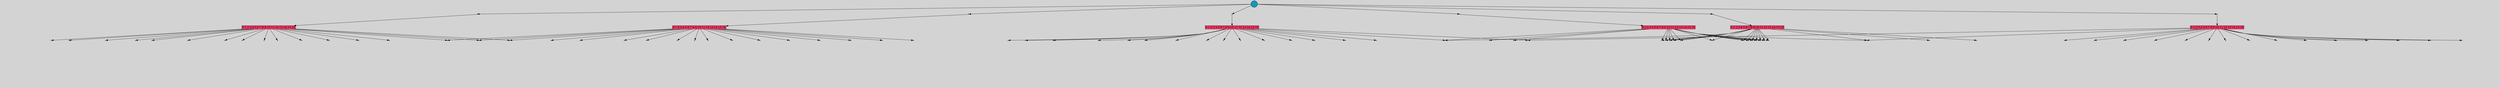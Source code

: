 // File exported with GEGELATI v1.4.0
// On the 2025-07-14 04:28:46
// With the File::TPGGraphDotExporter
digraph{
	graph[pad = "0.212, 0.055" bgcolor = lightgray]
	node[shape=circle style = filled label = ""]
		T1264798 [fillcolor="#1199bb"]
		A1271158 [fillcolor="#ff3366" shape=box margin=0.03 width=0 height=0 label="0-1-2-3-4-5-6-7-8-9-10-11-12-13-14-15-16"]
		A1107508 [fillcolor="#ff3366" shape=box margin=0.03 width=0 height=0 label="0-1-2-3-4-5-6-7-8-9-10-11-12-13-14-15-16"]
		A1076531 [fillcolor="#ff3366" shape=box margin=0.03 width=0 height=0 label="0-1-2-3-4-5-6-7-8-9-10-11-12-13-14-15-16"]
		A1320413 [fillcolor="#ff3366" shape=box margin=0.03 width=0 height=0 label="0-1-2-3-4-5-6-7-8-9-10-11-12-13-14-15-16"]
		A1321778 [fillcolor="#ff3366" shape=box margin=0.03 width=0 height=0 label="0-1-2-3-4-5-6-7-8-9-10-11-12-13-14-15-16"]
		A728126 [fillcolor="#ff3366" shape=box margin=0.03 width=0 height=0 label="0-1-2-3-4-5-6-7-8-9-10-11-12-13-14-15-16"]
		P14149878 [fillcolor="#cccccc" shape=point label="0"] //
		I14149878 [shape=box style=invis label="16|4&1|368#1|148&#92;n6|6&0|108#1|237&#92;n17|7&0|150#1|337&#92;n7|0&0|279#0|244&#92;n"] //-0.390724|-0.753885|0.668453|0.267919|0.901295|0.416412|-0.250315|-0.445237|
		P14149878 -> I14149878[style=invis]
		A1271158 [fillcolor="#ff3366" shape=box margin=0.03 width=0 height=0 label="0-1-2-3-4-5-6-7-8-9-10-11-12-13-14-15-16"]
		T1264798 -> P14149878 -> A1271158
		P14149879 [fillcolor="#cccccc" shape=point label="0"] //
		I14149879 [shape=box style=invis label="16|7&1|274#0|366&#92;n16|4&1|368#1|148&#92;n2|0&0|279#0|28&#92;n"] //-0.826620|-0.545602|-0.390724|-0.753885|-0.250315|-0.445237|
		P14149879 -> I14149879[style=invis]
		A1107508 [fillcolor="#ff3366" shape=box margin=0.03 width=0 height=0 label="0-1-2-3-4-5-6-7-8-9-10-11-12-13-14-15-16"]
		T1264798 -> P14149879 -> A1107508
		P14149880 [fillcolor="#cccccc" shape=point label="0"] //
		I14149880 [shape=box style=invis label="16|7&1|274#0|366&#92;n16|4&1|368#1|148&#92;n2|0&0|279#0|28&#92;n"] //-0.826620|-0.545602|-0.390724|-0.753885|-0.250315|-0.445237|
		P14149880 -> I14149880[style=invis]
		A1076531 [fillcolor="#ff3366" shape=box margin=0.03 width=0 height=0 label="0-1-2-3-4-5-6-7-8-9-10-11-12-13-14-15-16"]
		T1264798 -> P14149880 -> A1076531
		P14149881 [fillcolor="#cccccc" shape=point label="0"] //
		I14149881 [shape=box style=invis label="16|7&1|274#0|366&#92;n16|4&1|368#1|148&#92;n2|0&0|279#0|28&#92;n"] //-0.826620|-0.545602|-0.390724|-0.753885|-0.250315|-0.445237|
		P14149881 -> I14149881[style=invis]
		A1320413 [fillcolor="#ff3366" shape=box margin=0.03 width=0 height=0 label="0-1-2-3-4-5-6-7-8-9-10-11-12-13-14-15-16"]
		T1264798 -> P14149881 -> A1320413
		P14149882 [fillcolor="#cccccc" shape=point label="0"] //
		I14149882 [shape=box style=invis label="16|7&1|274#0|366&#92;n16|4&1|368#1|148&#92;n2|0&0|279#0|28&#92;n"] //-0.826620|-0.545602|-0.390724|-0.753885|-0.250315|-0.445237|
		P14149882 -> I14149882[style=invis]
		A1321778 [fillcolor="#ff3366" shape=box margin=0.03 width=0 height=0 label="0-1-2-3-4-5-6-7-8-9-10-11-12-13-14-15-16"]
		T1264798 -> P14149882 -> A1321778
		P14149883 [fillcolor="#cccccc" shape=point label="0"] //
		I14149883 [shape=box style=invis label="16|7&1|274#0|366&#92;n16|4&1|368#1|148&#92;n2|0&0|279#0|28&#92;n"] //-0.826620|-0.545602|-0.390724|-0.753885|-0.250315|-0.445237|
		P14149883 -> I14149883[style=invis]
		A728126 [fillcolor="#ff3366" shape=box margin=0.03 width=0 height=0 label="0-1-2-3-4-5-6-7-8-9-10-11-12-13-14-15-16"]
		T1264798 -> P14149883 -> A728126
		P14149884 [fillcolor="#cccccc" shape=point label="1"] //
		I14149884 [shape=box style=invis label="0|2&1|375#1|122&#92;n1|1&0|50#1|294&#92;n0|1&1|58#0|281&#92;n11|5&1|22#1|167&#92;n19|3&0|305#0|287&#92;n0|4&0|213#0|331&#92;n7|0&0|44#0|102&#92;n"] //0.381513|0.120291|-0.751953|0.038945|0.294823|0.824431|0.558179|0.508727|0.338012|0.113101|-0.835986|-0.823554|-0.424121|-0.714031|
		P14149884 -> I14149884[style=invis]
		A1271158 -> P14149884
		P14149885 [fillcolor="#cccccc" shape=point label="1"] //
		I14149885 [shape=box style=invis label="19|0&1|139#0|132&#92;n"] //-0.182521|-0.955828|
		P14149885 -> I14149885[style=invis]
		A1271158 -> P14149885
		P14149886 [fillcolor="#cccccc" shape=point label="1"] //
		I14149886 [shape=box style=invis label="12|4&1|214#1|214&#92;n11|0&0|260#1|265&#92;n"] //-1.382352|-0.962986|-0.481768|-0.838956|
		P14149886 -> I14149886[style=invis]
		A1271158 -> P14149886
		P14149887 [fillcolor="#cccccc" shape=point label="1"] //
		I14149887 [shape=box style=invis label="18|0&1|241#1|268&#92;n"] //0.497835|0.028660|
		P14149887 -> I14149887[style=invis]
		A1271158 -> P14149887
		P14149888 [fillcolor="#cccccc" shape=point label="1"] //
		I14149888 [shape=box style=invis label="19|0&1|10#0|199&#92;n"] //0.803862|0.475695|
		P14149888 -> I14149888[style=invis]
		A1271158 -> P14149888
		P14149889 [fillcolor="#cccccc" shape=point label="1"] //
		I14149889 [shape=box style=invis label="11|0&1|51#1|36&#92;n"] //0.974043|-1.507086|
		P14149889 -> I14149889[style=invis]
		A1271158 -> P14149889
		P14149890 [fillcolor="#cccccc" shape=point label="1"] //
		I14149890 [shape=box style=invis label="11|0&1|7#1|265&#92;n"] //-1.832989|-0.791871|
		P14149890 -> I14149890[style=invis]
		A1271158 -> P14149890
		P14149891 [fillcolor="#cccccc" shape=point label="1"] //
		I14149891 [shape=box style=invis label="12|0&1|353#1|267&#92;n13|6&0|136#1|44&#92;n11|0&0|262#1|175&#92;n"] //0.703761|-0.257150|-0.888397|0.267219|0.002946|0.176332|
		P14149891 -> I14149891[style=invis]
		A1271158 -> P14149891
		P14149892 [fillcolor="#cccccc" shape=point label="1"] //
		I14149892 [shape=box style=invis label="2|4&1|175#1|199&#92;n19|0&1|139#0|209&#92;n15|3&0|52#1|6&#92;n14|3&1|11#0|99&#92;n11|0&0|43#0|168&#92;n"] //0.018612|-0.175025|-0.324062|-0.955828|0.942794|0.513421|0.022661|-0.124507|0.076984|-0.330258|
		P14149892 -> I14149892[style=invis]
		A1271158 -> P14149892
		P14149893 [fillcolor="#cccccc" shape=point label="1"] //
		I14149893 [shape=box style=invis label="17|6&1|185#1|298&#92;n16|2&0|310#0|307&#92;n14|6&1|70#0|346&#92;n8|6&0|142#1|18&#92;n10|0&0|278#1|13&#92;n"] //-0.409690|-0.819121|0.969721|-0.749032|0.392124|0.361726|0.455153|-0.376657|0.234457|0.641477|
		P14149893 -> I14149893[style=invis]
		A1271158 -> P14149893
		P14149894 [fillcolor="#cccccc" shape=point label="1"] //
		I14149894 [shape=box style=invis label="14|1&1|269#1|36&#92;n7|0&0|153#0|297&#92;n"] //-0.761155|0.424199|0.068624|0.556046|
		P14149894 -> I14149894[style=invis]
		A1271158 -> P14149894
		P14149895 [fillcolor="#cccccc" shape=point label="1"] //
		I14149895 [shape=box style=invis label="1|4&1|265#1|257&#92;n1|2&1|272#0|116&#92;n11|0&1|254#1|172&#92;n3|0&0|352#0|282&#92;n"] //-0.226024|-0.801390|0.750298|0.772071|-0.303504|0.095495|0.046090|0.147688|
		P14149895 -> I14149895[style=invis]
		A1271158 -> P14149895
		P14149896 [fillcolor="#cccccc" shape=point label="1"] //
		I14149896 [shape=box style=invis label="18|0&1|54#1|29&#92;n5|2&0|248#0|249&#92;n7|2&0|2#1|185&#92;n17|6&0|370#0|93&#92;n17|7&1|368#1|261&#92;n10|5&0|287#0|6&#92;n9|4&0|309#0|198&#92;n13|0&0|103#0|60&#92;n"] //-0.441126|-0.857613|-0.416230|-0.166313|-0.954263|-0.992833|0.524045|0.505549|-0.077374|-0.888902|0.318744|0.211522|-0.797241|-0.866798|0.437248|0.978295|
		P14149896 -> I14149896[style=invis]
		A1271158 -> P14149896
		P14149897 [fillcolor="#cccccc" shape=point label="1"] //
		I14149897 [shape=box style=invis label="7|7&1|108#1|217&#92;n7|3&0|95#0|300&#92;n7|5&0|139#1|82&#92;n8|7&0|5#0|69&#92;n6|0&0|167#0|114&#92;n19|0&0|296#0|143&#92;n"] //0.543558|-0.971285|0.130949|-0.317957|-0.642096|0.440835|-0.813869|0.826365|-0.708464|-0.634751|-1.022261|0.535636|
		P14149897 -> I14149897[style=invis]
		A1271158 -> P14149897
		P14149898 [fillcolor="#cccccc" shape=point label="1"] //
		I14149898 [shape=box style=invis label="9|5&1|170#0|193&#92;n4|0&0|173#0|237&#92;n"] //0.453798|0.407526|0.523245|-0.153616|
		P14149898 -> I14149898[style=invis]
		A1271158 -> P14149898
		P14149899 [fillcolor="#cccccc" shape=point label="1"] //
		I14149899 [shape=box style=invis label="17|0&1|2#0|338&#92;n12|0&0|32#1|105&#92;n"] //0.152082|-0.039231|0.209390|2.221575|
		P14149899 -> I14149899[style=invis]
		A1271158 -> P14149899
		P14149900 [fillcolor="#cccccc" shape=point label="1"] //
		I14149900 [shape=box style=invis label="19|0&1|139#1|126&#92;n"] //-0.258950|-0.955828|
		P14149900 -> I14149900[style=invis]
		A1271158 -> P14149900
		P14149901 [fillcolor="#cccccc" shape=point label="1"] //
		I14149901 [shape=box style=invis label="7|1&1|348#0|3&#92;n17|4&0|217#1|295&#92;n9|5&1|142#1|156&#92;n0|4&0|213#0|324&#92;n7|0&0|44#0|102&#92;n"] //0.390867|0.541299|0.475098|0.082096|-0.536652|0.776378|-0.835986|-0.823554|-0.424121|-0.714031|
		P14149901 -> I14149901[style=invis]
		A1107508 -> P14149901
		P14149902 [fillcolor="#cccccc" shape=point label="1"] //
		I14149902 [shape=box style=invis label="19|0&1|139#1|126&#92;n"] //-0.288944|-0.955828|
		P14149902 -> I14149902[style=invis]
		A1107508 -> P14149902
		P14149903 [fillcolor="#cccccc" shape=point label="1"] //
		I14149903 [shape=box style=invis label="12|4&1|214#1|214&#92;n11|0&0|260#1|265&#92;n"] //-1.204829|-0.704182|-0.481768|-0.838956|
		P14149903 -> I14149903[style=invis]
		A1107508 -> P14149903
		P14149904 [fillcolor="#cccccc" shape=point label="1"] //
		I14149904 [shape=box style=invis label="18|0&1|241#1|268&#92;n"] //0.441020|0.028660|
		P14149904 -> I14149904[style=invis]
		A1107508 -> P14149904
		P14149905 [fillcolor="#cccccc" shape=point label="1"] //
		I14149905 [shape=box style=invis label="19|0&1|10#0|227&#92;n"] //0.720492|0.475695|
		P14149905 -> I14149905[style=invis]
		A1107508 -> P14149905
		P14149906 [fillcolor="#cccccc" shape=point label="1"] //
		I14149906 [shape=box style=invis label="11|0&1|51#1|36&#92;n"] //0.974043|-1.406427|
		P14149906 -> I14149906[style=invis]
		A1107508 -> P14149906
		P14149907 [fillcolor="#cccccc" shape=point label="1"] //
		I14149907 [shape=box style=invis label="11|0&1|7#1|265&#92;n"] //-1.999902|-0.918060|
		P14149907 -> I14149907[style=invis]
		A1107508 -> P14149907
		P14149908 [fillcolor="#cccccc" shape=point label="1"] //
		I14149908 [shape=box style=invis label="19|0&1|139#0|132&#92;n"] //-0.244074|-0.955828|
		P14149908 -> I14149908[style=invis]
		A1107508 -> P14149908
		P14149909 [fillcolor="#cccccc" shape=point label="1"] //
		I14149909 [shape=box style=invis label="19|7&1|130#1|132&#92;n18|6&1|341#0|265&#92;n11|0&0|262#0|175&#92;n"] //-0.097937|-0.125616|0.740524|0.307826|0.002946|0.277548|
		P14149909 -> I14149909[style=invis]
		A1107508 -> P14149909
		P14149910 [fillcolor="#cccccc" shape=point label="1"] //
		I14149910 [shape=box style=invis label="17|6&1|185#1|298&#92;n16|2&0|310#0|307&#92;n14|6&1|70#0|346&#92;n10|0&0|278#1|13&#92;n"] //-0.409690|-0.819121|0.969721|-0.749032|0.392124|0.361726|0.234457|0.641477|
		P14149910 -> I14149910[style=invis]
		A1107508 -> P14149910
		P14149911 [fillcolor="#cccccc" shape=point label="1"] //
		I14149911 [shape=box style=invis label="15|0&1|6#1|102&#92;n"] //1.117133|0.033313|
		P14149911 -> I14149911[style=invis]
		A1107508 -> P14149911
		P14149912 [fillcolor="#cccccc" shape=point label="1"] //
		I14149912 [shape=box style=invis label="3|1&1|145#1|223&#92;n11|0&1|254#1|172&#92;n8|1&0|297#1|343&#92;n7|2&0|177#1|260&#92;n3|0&0|352#0|282&#92;n"] //-0.986966|-0.028169|-0.303504|0.095495|-0.262342|0.011712|-0.524499|0.759561|0.046090|0.147688|
		P14149912 -> I14149912[style=invis]
		A1107508 -> P14149912
		P14149913 [fillcolor="#cccccc" shape=point label="1"] //
		I14149913 [shape=box style=invis label="19|5&1|363#1|46&#92;n15|1&0|309#1|103&#92;n4|7&0|161#1|80&#92;n15|4&0|231#0|133&#92;n9|7&1|8#1|48&#92;n13|0&0|103#0|60&#92;n"] //-0.524455|-0.068359|0.169572|0.874587|0.032431|-0.942860|-1.167844|-0.976799|0.471394|-0.707044|0.437248|0.978295|
		P14149913 -> I14149913[style=invis]
		A1107508 -> P14149913
		P14149914 [fillcolor="#cccccc" shape=point label="1"] //
		I14149914 [shape=box style=invis label="7|7&1|225#1|217&#92;n7|3&0|95#0|300&#92;n7|5&0|139#1|82&#92;n8|7&0|5#0|69&#92;n6|0&0|167#0|114&#92;n19|0&0|296#0|143&#92;n"] //0.543558|-0.971285|0.130949|-0.317957|-0.642096|0.440835|-0.813869|0.826365|-0.708464|-0.634751|-1.022261|0.535636|
		P14149914 -> I14149914[style=invis]
		A1107508 -> P14149914
		P14149915 [fillcolor="#cccccc" shape=point label="1"] //
		I14149915 [shape=box style=invis label="9|5&1|170#0|165&#92;n18|0&0|333#0|63&#92;n12|0&0|320#0|288&#92;n"] //0.453798|0.407526|0.773126|-0.806660|0.402569|0.666383|
		P14149915 -> I14149915[style=invis]
		A1107508 -> P14149915
		P14149916 [fillcolor="#cccccc" shape=point label="1"] //
		I14149916 [shape=box style=invis label="5|2&1|9#1|208&#92;n9|0&0|138#0|88&#92;n10|1&0|120#1|180&#92;n10|7&0|72#0|193&#92;n11|3&1|297#0|271&#92;n9|0&0|347#1|70&#92;n16|5&0|272#1|253&#92;n7|0&0|245#1|366&#92;n12|0&0|32#1|105&#92;n"] //0.929091|0.795290|0.117840|-0.742099|-0.609586|-0.882432|-0.369535|0.199163|0.215079|0.289558|-0.340328|-0.097478|-0.129078|0.090780|0.749270|0.933139|0.236011|2.221575|
		P14149916 -> I14149916[style=invis]
		A1107508 -> P14149916
		P14149917 [fillcolor="#cccccc" shape=point label="1"] //
		I14149917 [shape=box style=invis label="18|6&1|254#1|60&#92;n19|0&0|326#1|298&#92;n"] //0.342173|-0.921567|0.005474|-0.852854|
		P14149917 -> I14149917[style=invis]
		A1107508 -> P14149917
		A1076531 -> P14149901
		A1076531 -> P14149902
		A1076531 -> P14149903
		A1076531 -> P14149904
		A1076531 -> P14149905
		A1076531 -> P14149906
		A1076531 -> P14149907
		A1076531 -> P14149908
		A1076531 -> P14149909
		P14149918 [fillcolor="#cccccc" shape=point label="1"] //
		I14149918 [shape=box style=invis label="17|6&1|185#1|298&#92;n16|2&0|310#0|307&#92;n14|6&1|70#0|346&#92;n10|0&0|278#1|13&#92;n"] //-0.409690|-0.819121|0.969721|-0.749032|0.416806|0.361726|0.234457|0.641477|
		P14149918 -> I14149918[style=invis]
		A1076531 -> P14149918
		A1076531 -> P14149911
		A1076531 -> P14149912
		A1076531 -> P14149913
		A1076531 -> P14149914
		A1076531 -> P14149915
		A1076531 -> P14149916
		P14149919 [fillcolor="#cccccc" shape=point label="1"] //
		I14149919 [shape=box style=invis label="18|6&1|254#1|60&#92;n19|0&0|326#1|298&#92;n"] //0.342173|-0.921567|0.005474|-0.852854|
		P14149919 -> I14149919[style=invis]
		A1076531 -> P14149919
		P14149920 [fillcolor="#cccccc" shape=point label="1"] //
		I14149920 [shape=box style=invis label="7|1&1|348#0|3&#92;n17|4&0|217#1|295&#92;n9|5&1|142#1|156&#92;n0|4&0|213#0|324&#92;n7|0&0|44#0|102&#92;n"] //0.390867|0.541299|0.475098|0.082096|-0.536652|0.776378|-0.835986|-0.823554|-0.424121|-0.714031|
		P14149920 -> I14149920[style=invis]
		A1320413 -> P14149920
		P14149921 [fillcolor="#cccccc" shape=point label="1"] //
		I14149921 [shape=box style=invis label="19|0&1|139#1|126&#92;n"] //-0.327738|-0.955828|
		P14149921 -> I14149921[style=invis]
		A1320413 -> P14149921
		P14149922 [fillcolor="#cccccc" shape=point label="1"] //
		I14149922 [shape=box style=invis label="12|4&1|214#1|214&#92;n11|0&0|260#1|265&#92;n"] //-1.204829|-0.704182|-0.481768|-0.838956|
		P14149922 -> I14149922[style=invis]
		A1320413 -> P14149922
		A1320413 -> P14149904
		P14149923 [fillcolor="#cccccc" shape=point label="1"] //
		I14149923 [shape=box style=invis label="19|0&1|10#0|227&#92;n"] //0.720492|0.475695|
		P14149923 -> I14149923[style=invis]
		A1320413 -> P14149923
		P14149924 [fillcolor="#cccccc" shape=point label="1"] //
		I14149924 [shape=box style=invis label="11|0&1|51#1|36&#92;n"] //0.974043|-1.341616|
		P14149924 -> I14149924[style=invis]
		A1320413 -> P14149924
		P14149925 [fillcolor="#cccccc" shape=point label="1"] //
		I14149925 [shape=box style=invis label="11|0&1|7#1|265&#92;n"] //-1.999902|-0.918060|
		P14149925 -> I14149925[style=invis]
		A1320413 -> P14149925
		P14149926 [fillcolor="#cccccc" shape=point label="1"] //
		I14149926 [shape=box style=invis label="19|0&1|139#0|132&#92;n"] //-0.244074|-0.955828|
		P14149926 -> I14149926[style=invis]
		A1320413 -> P14149926
		P14149927 [fillcolor="#cccccc" shape=point label="1"] //
		I14149927 [shape=box style=invis label="19|7&1|130#1|132&#92;n18|6&1|341#0|265&#92;n11|0&0|262#0|175&#92;n"] //-0.097937|-0.125616|0.740524|0.307826|0.002946|0.277548|
		P14149927 -> I14149927[style=invis]
		A1320413 -> P14149927
		P14149928 [fillcolor="#cccccc" shape=point label="1"] //
		I14149928 [shape=box style=invis label="17|6&1|185#1|298&#92;n16|2&0|310#0|307&#92;n14|6&1|70#0|346&#92;n10|0&0|278#1|13&#92;n"] //-0.409690|-0.819121|0.969721|-0.749032|0.416806|0.361726|0.234457|0.641477|
		P14149928 -> I14149928[style=invis]
		A1320413 -> P14149928
		P14149929 [fillcolor="#cccccc" shape=point label="1"] //
		I14149929 [shape=box style=invis label="15|0&1|6#1|102&#92;n"] //1.117133|0.033313|
		P14149929 -> I14149929[style=invis]
		A1320413 -> P14149929
		P14149930 [fillcolor="#cccccc" shape=point label="1"] //
		I14149930 [shape=box style=invis label="3|1&1|145#1|223&#92;n11|0&1|254#1|172&#92;n8|1&0|297#1|343&#92;n7|2&0|177#1|260&#92;n3|0&0|352#0|282&#92;n"] //-0.986966|-0.028169|-0.303504|0.095495|-0.262342|0.011712|-0.524499|0.759561|0.046090|0.147688|
		P14149930 -> I14149930[style=invis]
		A1320413 -> P14149930
		P14149931 [fillcolor="#cccccc" shape=point label="1"] //
		I14149931 [shape=box style=invis label="6|2&1|114#1|341&#92;n17|4&0|370#0|93&#92;n9|7&1|8#1|48&#92;n13|0&0|103#0|60&#92;n"] //0.071744|-0.553377|0.541758|0.505549|0.471394|-0.707044|0.437248|0.978295|
		P14149931 -> I14149931[style=invis]
		A1320413 -> P14149931
		P14149932 [fillcolor="#cccccc" shape=point label="1"] //
		I14149932 [shape=box style=invis label="7|7&1|225#1|217&#92;n7|3&0|95#0|300&#92;n7|5&0|139#1|82&#92;n8|7&0|5#0|69&#92;n6|0&0|167#0|114&#92;n19|0&0|296#0|143&#92;n"] //0.543558|-0.971285|0.130949|-0.317957|-0.642096|0.440835|-0.813869|0.826365|-0.708464|-0.634751|-1.022261|0.535636|
		P14149932 -> I14149932[style=invis]
		A1320413 -> P14149932
		P14149933 [fillcolor="#cccccc" shape=point label="1"] //
		I14149933 [shape=box style=invis label="9|5&1|170#0|165&#92;n18|0&0|333#0|63&#92;n12|0&0|320#0|288&#92;n"] //0.453798|0.407526|0.773126|-0.806660|0.402569|0.666383|
		P14149933 -> I14149933[style=invis]
		A1320413 -> P14149933
		P14149934 [fillcolor="#cccccc" shape=point label="1"] //
		I14149934 [shape=box style=invis label="5|2&1|9#1|208&#92;n6|5&0|178#1|198&#92;n9|0&0|138#0|88&#92;n10|3&0|157#0|8&#92;n2|3&0|75#0|323&#92;n7|6&1|344#1|39&#92;n12|2&0|280#0|331&#92;n17|4&0|174#0|274&#92;n0|7&0|274#0|212&#92;n11|3&1|297#0|271&#92;n9|0&0|347#1|70&#92;n16|5&0|272#1|253&#92;n7|0&0|325#1|366&#92;n12|0&0|32#1|105&#92;n"] //0.929091|0.795290|-0.229291|0.807751|0.117840|-0.742099|0.592679|0.576793|0.294203|0.375136|0.315002|0.745528|0.983404|0.935636|0.357770|-0.352118|0.547662|-0.334353|0.215079|0.289558|-0.340328|-0.097478|-0.129078|0.090780|0.749270|0.933139|0.236011|2.221575|
		P14149934 -> I14149934[style=invis]
		A1320413 -> P14149934
		P14149935 [fillcolor="#cccccc" shape=point label="1"] //
		I14149935 [shape=box style=invis label="6|5&1|134#0|124&#92;n5|6&0|285#1|203&#92;n19|0&0|326#1|298&#92;n"] //0.841595|0.709720|-0.925734|0.583233|0.005474|-0.852854|
		P14149935 -> I14149935[style=invis]
		A1320413 -> P14149935
		P14149936 [fillcolor="#cccccc" shape=point label="1"] //
		I14149936 [shape=box style=invis label="7|1&1|348#0|3&#92;n17|4&0|217#1|186&#92;n7|0&0|44#0|102&#92;n"] //0.390867|0.541299|0.917018|0.082096|-0.424121|-0.714031|
		P14149936 -> I14149936[style=invis]
		A1321778 -> P14149936
		P14149937 [fillcolor="#cccccc" shape=point label="1"] //
		I14149937 [shape=box style=invis label="19|0&1|139#0|132&#92;n"] //-0.155696|-0.955828|
		P14149937 -> I14149937[style=invis]
		A1321778 -> P14149937
		P14149938 [fillcolor="#cccccc" shape=point label="1"] //
		I14149938 [shape=box style=invis label="12|4&1|214#1|214&#92;n11|0&0|260#1|265&#92;n"] //-1.382352|-0.962986|-0.481768|-0.838956|
		P14149938 -> I14149938[style=invis]
		A1321778 -> P14149938
		P14149939 [fillcolor="#cccccc" shape=point label="1"] //
		I14149939 [shape=box style=invis label="18|0&1|241#1|268&#92;n"] //0.497835|0.028660|
		P14149939 -> I14149939[style=invis]
		A1321778 -> P14149939
		P14149940 [fillcolor="#cccccc" shape=point label="1"] //
		I14149940 [shape=box style=invis label="19|0&1|10#0|199&#92;n"] //0.803862|0.475695|
		P14149940 -> I14149940[style=invis]
		A1321778 -> P14149940
		P14149941 [fillcolor="#cccccc" shape=point label="1"] //
		I14149941 [shape=box style=invis label="11|0&1|51#1|36&#92;n"] //0.974043|-1.507086|
		P14149941 -> I14149941[style=invis]
		A1321778 -> P14149941
		P14149942 [fillcolor="#cccccc" shape=point label="1"] //
		I14149942 [shape=box style=invis label="11|0&1|7#1|265&#92;n"] //-1.832989|-0.791871|
		P14149942 -> I14149942[style=invis]
		A1321778 -> P14149942
		P14149943 [fillcolor="#cccccc" shape=point label="1"] //
		I14149943 [shape=box style=invis label="12|0&1|353#1|267&#92;n13|6&0|136#1|44&#92;n11|0&0|262#1|175&#92;n"] //0.703761|-0.257150|-0.888397|0.267219|0.002946|0.176332|
		P14149943 -> I14149943[style=invis]
		A1321778 -> P14149943
		P14149944 [fillcolor="#cccccc" shape=point label="1"] //
		I14149944 [shape=box style=invis label="2|4&1|202#1|199&#92;n19|0&1|139#0|209&#92;n15|3&0|52#1|6&#92;n14|3&1|11#0|99&#92;n11|0&0|43#0|168&#92;n"] //0.018612|-0.175025|-0.324062|-0.955828|0.942794|0.513421|0.022661|-0.124507|0.076984|-0.330258|
		P14149944 -> I14149944[style=invis]
		A1321778 -> P14149944
		A1321778 -> P14149893
		P14149945 [fillcolor="#cccccc" shape=point label="1"] //
		I14149945 [shape=box style=invis label="14|1&1|269#1|36&#92;n7|0&0|153#0|297&#92;n"] //-0.761155|0.424199|0.068624|0.556046|
		P14149945 -> I14149945[style=invis]
		A1321778 -> P14149945
		P14149946 [fillcolor="#cccccc" shape=point label="1"] //
		I14149946 [shape=box style=invis label="18|3&1|369#1|276&#92;n17|2&0|227#1|12&#92;n11|0&1|254#1|172&#92;n3|0&0|352#0|282&#92;n"] //0.188592|-0.797950|-0.370968|-0.156901|-0.303504|0.095495|0.046090|0.147688|
		P14149946 -> I14149946[style=invis]
		A1321778 -> P14149946
		P14149947 [fillcolor="#cccccc" shape=point label="1"] //
		I14149947 [shape=box style=invis label="18|0&1|54#1|29&#92;n5|2&0|248#0|249&#92;n7|2&0|2#1|185&#92;n17|6&0|370#0|93&#92;n17|7&1|368#1|261&#92;n10|5&0|287#0|6&#92;n9|4&0|309#0|198&#92;n13|0&0|103#0|60&#92;n"] //-0.441126|-0.857613|-0.416230|-0.166313|-0.954263|-0.992833|0.524045|0.505549|-0.077374|-0.888902|0.318744|0.211522|-0.797241|-0.866798|0.437248|0.978295|
		P14149947 -> I14149947[style=invis]
		A1321778 -> P14149947
		A1321778 -> P14149897
		A1321778 -> P14149898
		P14149948 [fillcolor="#cccccc" shape=point label="1"] //
		I14149948 [shape=box style=invis label="15|0&1|186#0|40&#92;n12|0&0|32#1|105&#92;n"] //0.423982|0.455331|0.209390|2.221575|
		P14149948 -> I14149948[style=invis]
		A1321778 -> P14149948
		P14149949 [fillcolor="#cccccc" shape=point label="1"] //
		I14149949 [shape=box style=invis label="19|0&1|139#1|126&#92;n"] //-0.258950|-0.955828|
		P14149949 -> I14149949[style=invis]
		A1321778 -> P14149949
		P14149950 [fillcolor="#cccccc" shape=point label="1"] //
		I14149950 [shape=box style=invis label="7|1&1|348#0|3&#92;n17|4&0|217#1|295&#92;n9|5&1|142#1|156&#92;n0|4&0|213#0|324&#92;n7|0&0|44#0|102&#92;n"] //0.390867|0.541299|0.475098|0.082096|-0.536652|0.776378|-0.835986|-0.823554|-0.424121|-0.714031|
		P14149950 -> I14149950[style=invis]
		A728126 -> P14149950
		P14149951 [fillcolor="#cccccc" shape=point label="1"] //
		I14149951 [shape=box style=invis label="19|0&1|139#1|126&#92;n"] //-0.288944|-0.955828|
		P14149951 -> I14149951[style=invis]
		A728126 -> P14149951
		P14149952 [fillcolor="#cccccc" shape=point label="1"] //
		I14149952 [shape=box style=invis label="12|4&1|214#1|214&#92;n11|0&0|260#1|265&#92;n"] //-1.204829|-0.704182|-0.481768|-0.838956|
		P14149952 -> I14149952[style=invis]
		A728126 -> P14149952
		P14149953 [fillcolor="#cccccc" shape=point label="1"] //
		I14149953 [shape=box style=invis label="18|0&1|241#1|268&#92;n"] //0.441020|0.028660|
		P14149953 -> I14149953[style=invis]
		A728126 -> P14149953
		P14149954 [fillcolor="#cccccc" shape=point label="1"] //
		I14149954 [shape=box style=invis label="19|0&1|10#0|227&#92;n"] //0.720492|0.475695|
		P14149954 -> I14149954[style=invis]
		A728126 -> P14149954
		A728126 -> P14149924
		P14149955 [fillcolor="#cccccc" shape=point label="1"] //
		I14149955 [shape=box style=invis label="11|0&1|7#1|265&#92;n"] //-1.999902|-0.918060|
		P14149955 -> I14149955[style=invis]
		A728126 -> P14149955
		A728126 -> P14149908
		P14149956 [fillcolor="#cccccc" shape=point label="1"] //
		I14149956 [shape=box style=invis label="19|7&1|130#1|132&#92;n18|6&1|341#0|265&#92;n11|0&0|262#0|175&#92;n"] //-0.097937|-0.125616|0.740524|0.307826|0.002946|0.277548|
		P14149956 -> I14149956[style=invis]
		A728126 -> P14149956
		P14149957 [fillcolor="#cccccc" shape=point label="1"] //
		I14149957 [shape=box style=invis label="17|6&1|185#1|298&#92;n16|2&0|310#0|307&#92;n14|6&1|70#0|346&#92;n10|0&0|278#1|13&#92;n"] //-0.409690|-0.819121|0.969721|-0.749032|0.416806|0.361726|0.234457|0.641477|
		P14149957 -> I14149957[style=invis]
		A728126 -> P14149957
		P14149958 [fillcolor="#cccccc" shape=point label="1"] //
		I14149958 [shape=box style=invis label="15|0&1|6#1|102&#92;n"] //1.117133|0.033313|
		P14149958 -> I14149958[style=invis]
		A728126 -> P14149958
		P14149959 [fillcolor="#cccccc" shape=point label="1"] //
		I14149959 [shape=box style=invis label="3|1&1|145#1|223&#92;n11|0&1|254#1|172&#92;n8|1&0|297#1|343&#92;n7|2&0|177#1|260&#92;n3|0&0|352#0|282&#92;n"] //-0.986966|-0.028169|-0.303504|0.095495|-0.262342|0.011712|-0.524499|0.759561|0.046090|0.147688|
		P14149959 -> I14149959[style=invis]
		A728126 -> P14149959
		P14149960 [fillcolor="#cccccc" shape=point label="1"] //
		I14149960 [shape=box style=invis label="6|2&1|114#1|341&#92;n17|4&0|370#0|93&#92;n9|7&1|8#1|48&#92;n13|0&0|103#0|60&#92;n"] //0.071744|-0.553377|0.541758|0.505549|0.471394|-0.707044|0.437248|0.978295|
		P14149960 -> I14149960[style=invis]
		A728126 -> P14149960
		P14149961 [fillcolor="#cccccc" shape=point label="1"] //
		I14149961 [shape=box style=invis label="7|7&1|225#1|293&#92;n7|3&0|95#0|300&#92;n7|5&0|139#1|82&#92;n8|7&0|5#0|69&#92;n6|0&0|167#0|114&#92;n13|0&0|296#0|143&#92;n"] //0.543558|-0.971285|0.130949|-0.317957|-0.642096|0.440835|-0.813869|0.826365|-0.708464|-0.634751|-1.022261|0.535636|
		P14149961 -> I14149961[style=invis]
		A728126 -> P14149961
		P14149962 [fillcolor="#cccccc" shape=point label="1"] //
		I14149962 [shape=box style=invis label="9|5&1|170#0|165&#92;n18|0&0|333#0|63&#92;n12|0&0|320#0|288&#92;n"] //0.453798|0.407526|0.773126|-0.806660|0.402569|0.666383|
		P14149962 -> I14149962[style=invis]
		A728126 -> P14149962
		P14149963 [fillcolor="#cccccc" shape=point label="1"] //
		I14149963 [shape=box style=invis label="5|2&1|9#1|208&#92;n9|0&0|138#0|88&#92;n10|1&0|120#1|180&#92;n10|7&0|72#0|193&#92;n11|3&1|297#0|271&#92;n9|0&0|347#1|70&#92;n16|5&0|272#1|253&#92;n7|0&0|245#1|366&#92;n12|0&0|32#1|105&#92;n"] //0.929091|0.795290|0.117840|-0.742099|-0.609586|-0.882432|-0.369535|0.199163|0.215079|0.289558|-0.340328|-0.097478|-0.129078|0.090780|0.749270|0.933139|0.236011|2.221575|
		P14149963 -> I14149963[style=invis]
		A728126 -> P14149963
		P14149964 [fillcolor="#cccccc" shape=point label="1"] //
		I14149964 [shape=box style=invis label="9|6&1|42#1|86&#92;n7|2&0|254#0|77&#92;n18|0&0|322#1|82&#92;n13|6&1|46#0|104&#92;n19|0&0|326#1|298&#92;n"] //-0.862661|-0.137640|-0.300982|0.355033|-0.066979|-0.354130|0.343139|-0.354029|0.005474|-0.852854|
		P14149964 -> I14149964[style=invis]
		A728126 -> P14149964
}
